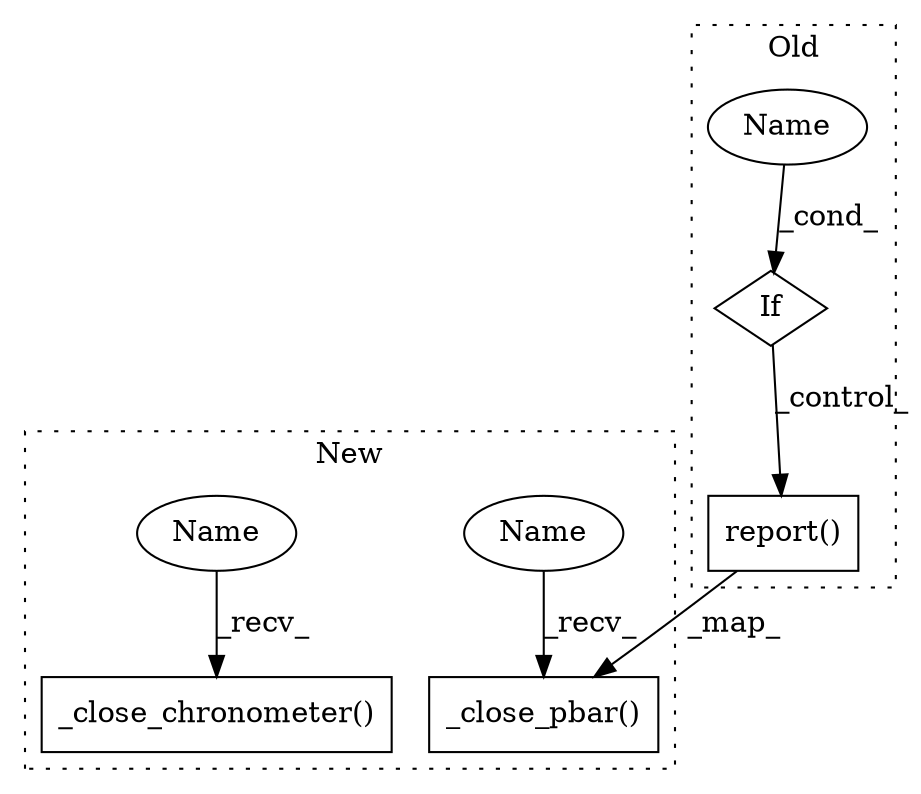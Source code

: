 digraph G {
subgraph cluster0 {
1 [label="report()" a="75" s="5949" l="21" shape="box"];
4 [label="If" a="96" s="5917" l="3" shape="diamond"];
5 [label="Name" a="87" s="5920" l="15" shape="ellipse"];
label = "Old";
style="dotted";
}
subgraph cluster1 {
2 [label="_close_pbar()" a="75" s="6182" l="18" shape="box"];
3 [label="_close_chronometer()" a="75" s="6209" l="25" shape="box"];
6 [label="Name" a="87" s="6182" l="4" shape="ellipse"];
7 [label="Name" a="87" s="6209" l="4" shape="ellipse"];
label = "New";
style="dotted";
}
1 -> 2 [label="_map_"];
4 -> 1 [label="_control_"];
5 -> 4 [label="_cond_"];
6 -> 2 [label="_recv_"];
7 -> 3 [label="_recv_"];
}